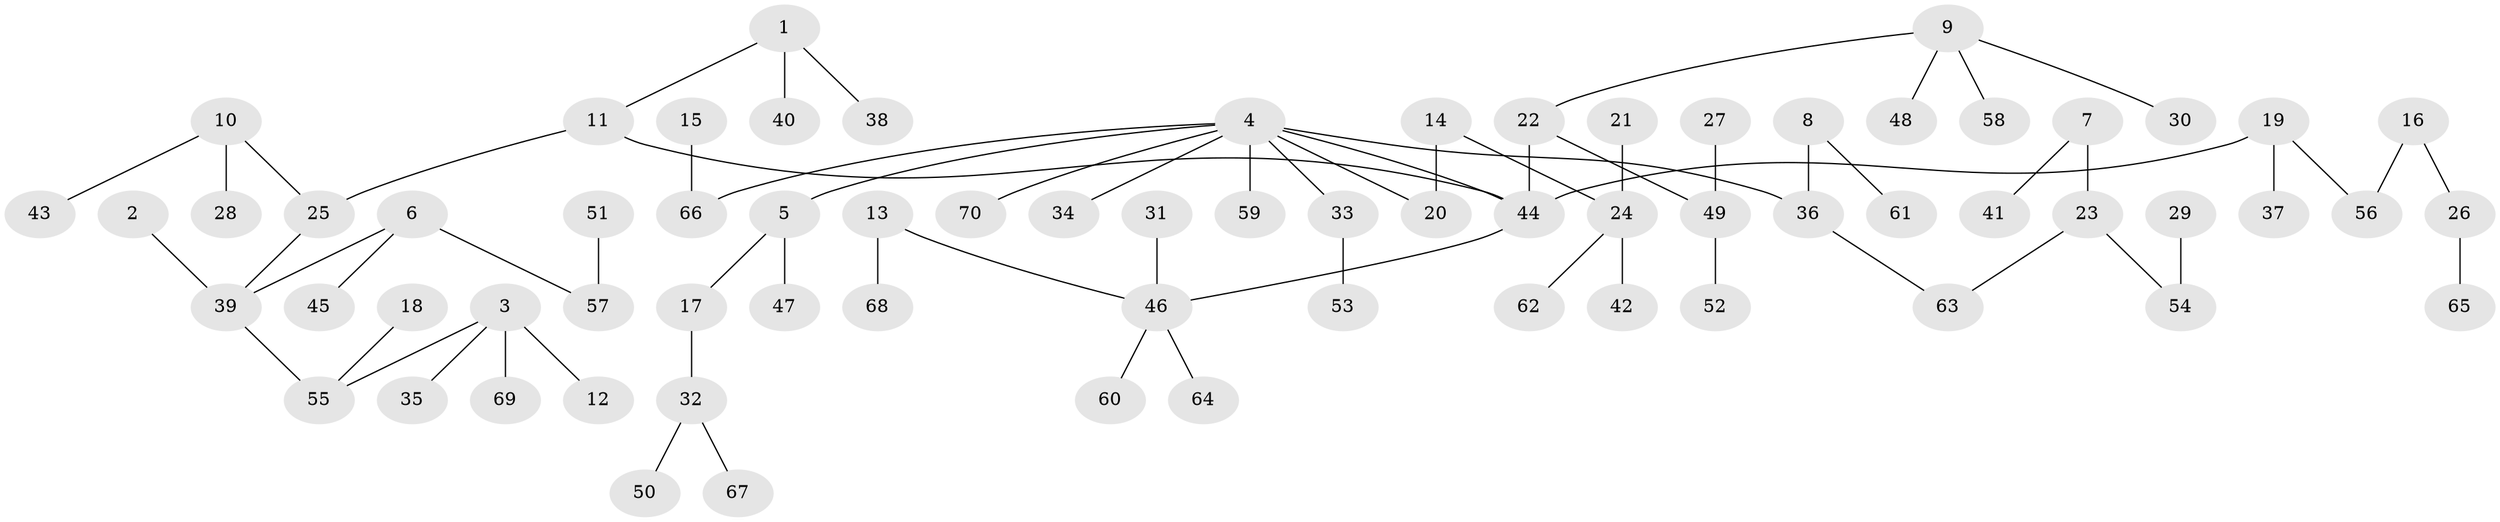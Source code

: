 // original degree distribution, {4: 0.09352517985611511, 7: 0.02158273381294964, 2: 0.2589928057553957, 3: 0.11510791366906475, 5: 0.02158273381294964, 1: 0.4892086330935252}
// Generated by graph-tools (version 1.1) at 2025/02/03/09/25 03:02:29]
// undirected, 70 vertices, 69 edges
graph export_dot {
graph [start="1"]
  node [color=gray90,style=filled];
  1;
  2;
  3;
  4;
  5;
  6;
  7;
  8;
  9;
  10;
  11;
  12;
  13;
  14;
  15;
  16;
  17;
  18;
  19;
  20;
  21;
  22;
  23;
  24;
  25;
  26;
  27;
  28;
  29;
  30;
  31;
  32;
  33;
  34;
  35;
  36;
  37;
  38;
  39;
  40;
  41;
  42;
  43;
  44;
  45;
  46;
  47;
  48;
  49;
  50;
  51;
  52;
  53;
  54;
  55;
  56;
  57;
  58;
  59;
  60;
  61;
  62;
  63;
  64;
  65;
  66;
  67;
  68;
  69;
  70;
  1 -- 11 [weight=1.0];
  1 -- 38 [weight=1.0];
  1 -- 40 [weight=1.0];
  2 -- 39 [weight=1.0];
  3 -- 12 [weight=1.0];
  3 -- 35 [weight=1.0];
  3 -- 55 [weight=1.0];
  3 -- 69 [weight=1.0];
  4 -- 5 [weight=1.0];
  4 -- 20 [weight=1.0];
  4 -- 33 [weight=1.0];
  4 -- 34 [weight=1.0];
  4 -- 36 [weight=1.0];
  4 -- 44 [weight=1.0];
  4 -- 59 [weight=1.0];
  4 -- 66 [weight=1.0];
  4 -- 70 [weight=1.0];
  5 -- 17 [weight=1.0];
  5 -- 47 [weight=1.0];
  6 -- 39 [weight=1.0];
  6 -- 45 [weight=1.0];
  6 -- 57 [weight=1.0];
  7 -- 23 [weight=1.0];
  7 -- 41 [weight=1.0];
  8 -- 36 [weight=1.0];
  8 -- 61 [weight=1.0];
  9 -- 22 [weight=1.0];
  9 -- 30 [weight=1.0];
  9 -- 48 [weight=1.0];
  9 -- 58 [weight=1.0];
  10 -- 25 [weight=1.0];
  10 -- 28 [weight=1.0];
  10 -- 43 [weight=1.0];
  11 -- 25 [weight=1.0];
  11 -- 44 [weight=1.0];
  13 -- 46 [weight=1.0];
  13 -- 68 [weight=1.0];
  14 -- 20 [weight=1.0];
  14 -- 24 [weight=1.0];
  15 -- 66 [weight=1.0];
  16 -- 26 [weight=1.0];
  16 -- 56 [weight=1.0];
  17 -- 32 [weight=1.0];
  18 -- 55 [weight=1.0];
  19 -- 37 [weight=1.0];
  19 -- 44 [weight=1.0];
  19 -- 56 [weight=1.0];
  21 -- 24 [weight=1.0];
  22 -- 44 [weight=1.0];
  22 -- 49 [weight=1.0];
  23 -- 54 [weight=1.0];
  23 -- 63 [weight=1.0];
  24 -- 42 [weight=1.0];
  24 -- 62 [weight=1.0];
  25 -- 39 [weight=1.0];
  26 -- 65 [weight=1.0];
  27 -- 49 [weight=1.0];
  29 -- 54 [weight=1.0];
  31 -- 46 [weight=1.0];
  32 -- 50 [weight=1.0];
  32 -- 67 [weight=1.0];
  33 -- 53 [weight=1.0];
  36 -- 63 [weight=1.0];
  39 -- 55 [weight=1.0];
  44 -- 46 [weight=1.0];
  46 -- 60 [weight=1.0];
  46 -- 64 [weight=1.0];
  49 -- 52 [weight=1.0];
  51 -- 57 [weight=1.0];
}
